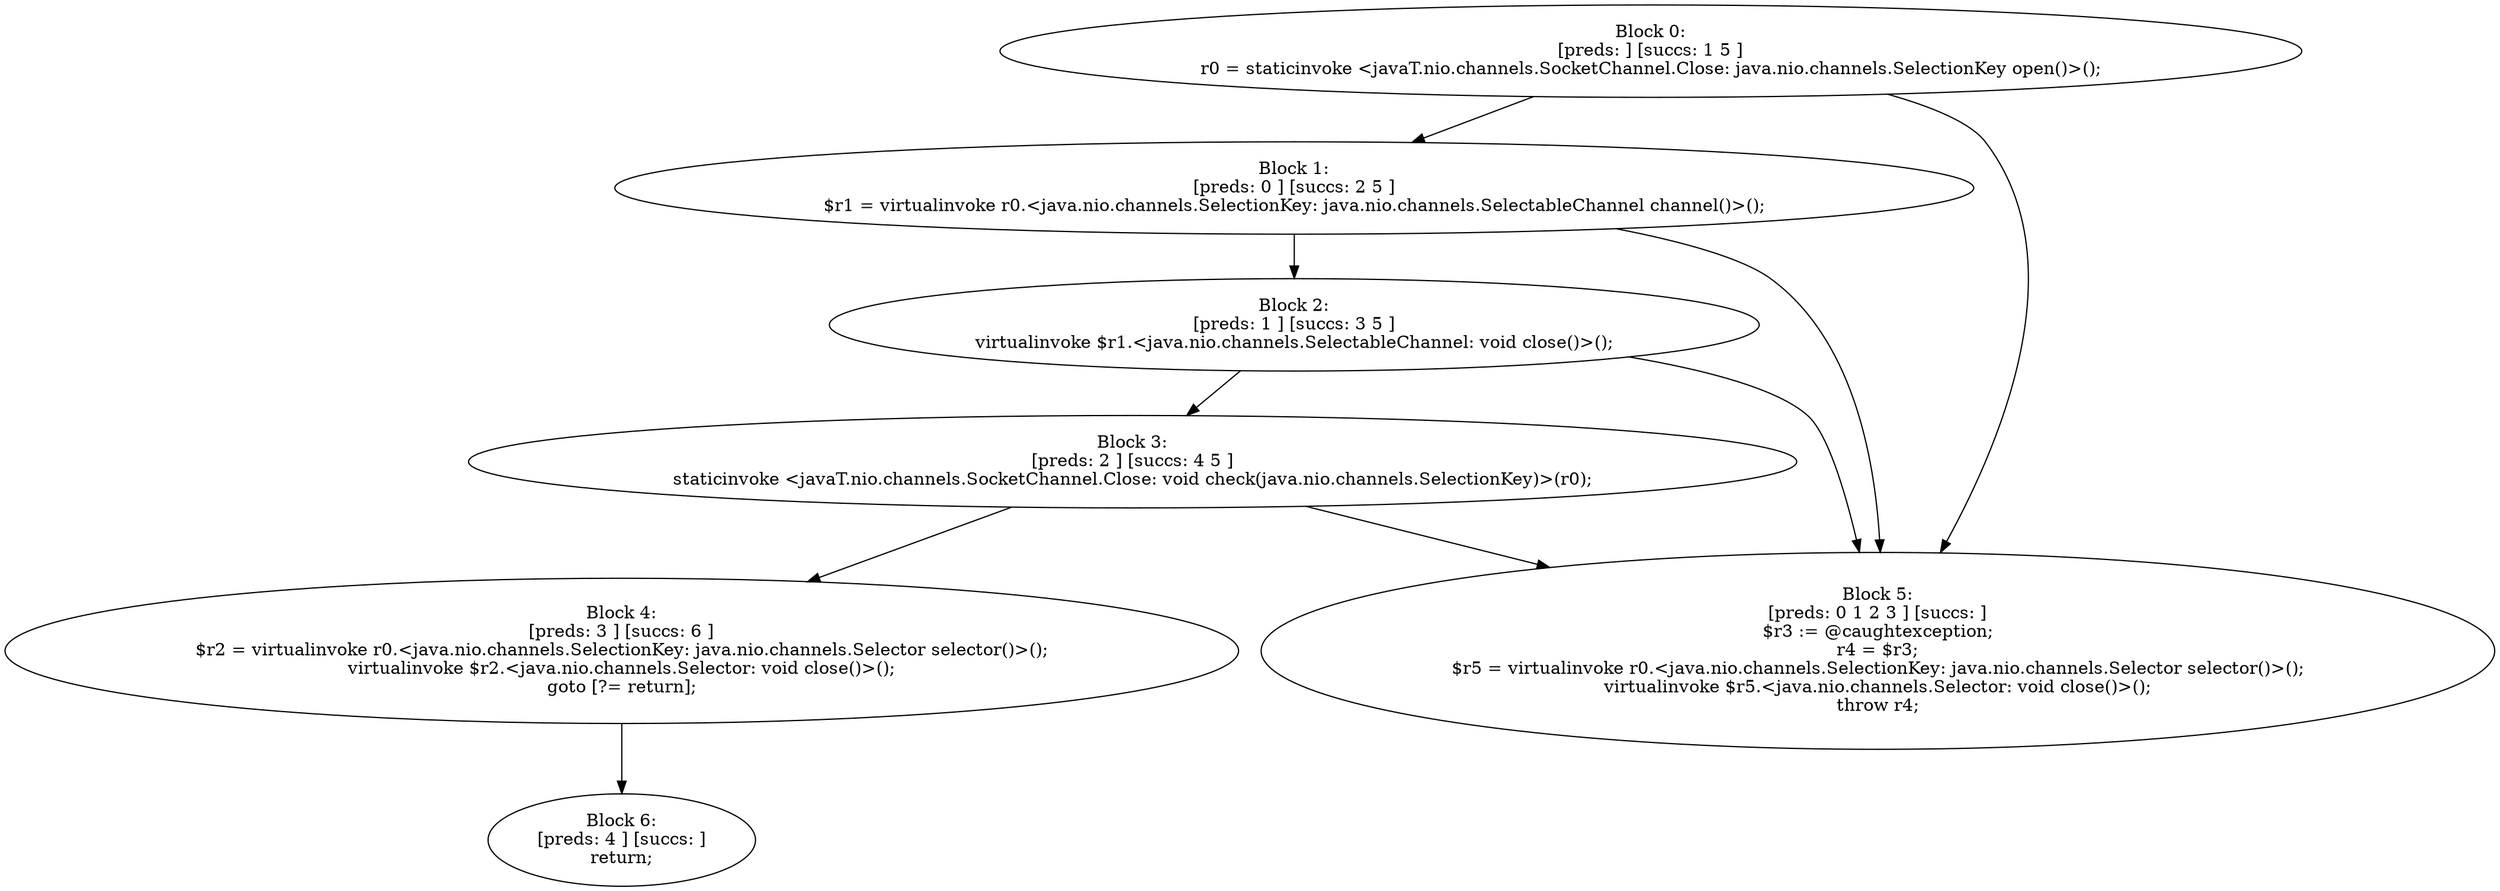digraph "unitGraph" {
    "Block 0:
[preds: ] [succs: 1 5 ]
r0 = staticinvoke <javaT.nio.channels.SocketChannel.Close: java.nio.channels.SelectionKey open()>();
"
    "Block 1:
[preds: 0 ] [succs: 2 5 ]
$r1 = virtualinvoke r0.<java.nio.channels.SelectionKey: java.nio.channels.SelectableChannel channel()>();
"
    "Block 2:
[preds: 1 ] [succs: 3 5 ]
virtualinvoke $r1.<java.nio.channels.SelectableChannel: void close()>();
"
    "Block 3:
[preds: 2 ] [succs: 4 5 ]
staticinvoke <javaT.nio.channels.SocketChannel.Close: void check(java.nio.channels.SelectionKey)>(r0);
"
    "Block 4:
[preds: 3 ] [succs: 6 ]
$r2 = virtualinvoke r0.<java.nio.channels.SelectionKey: java.nio.channels.Selector selector()>();
virtualinvoke $r2.<java.nio.channels.Selector: void close()>();
goto [?= return];
"
    "Block 5:
[preds: 0 1 2 3 ] [succs: ]
$r3 := @caughtexception;
r4 = $r3;
$r5 = virtualinvoke r0.<java.nio.channels.SelectionKey: java.nio.channels.Selector selector()>();
virtualinvoke $r5.<java.nio.channels.Selector: void close()>();
throw r4;
"
    "Block 6:
[preds: 4 ] [succs: ]
return;
"
    "Block 0:
[preds: ] [succs: 1 5 ]
r0 = staticinvoke <javaT.nio.channels.SocketChannel.Close: java.nio.channels.SelectionKey open()>();
"->"Block 1:
[preds: 0 ] [succs: 2 5 ]
$r1 = virtualinvoke r0.<java.nio.channels.SelectionKey: java.nio.channels.SelectableChannel channel()>();
";
    "Block 0:
[preds: ] [succs: 1 5 ]
r0 = staticinvoke <javaT.nio.channels.SocketChannel.Close: java.nio.channels.SelectionKey open()>();
"->"Block 5:
[preds: 0 1 2 3 ] [succs: ]
$r3 := @caughtexception;
r4 = $r3;
$r5 = virtualinvoke r0.<java.nio.channels.SelectionKey: java.nio.channels.Selector selector()>();
virtualinvoke $r5.<java.nio.channels.Selector: void close()>();
throw r4;
";
    "Block 1:
[preds: 0 ] [succs: 2 5 ]
$r1 = virtualinvoke r0.<java.nio.channels.SelectionKey: java.nio.channels.SelectableChannel channel()>();
"->"Block 2:
[preds: 1 ] [succs: 3 5 ]
virtualinvoke $r1.<java.nio.channels.SelectableChannel: void close()>();
";
    "Block 1:
[preds: 0 ] [succs: 2 5 ]
$r1 = virtualinvoke r0.<java.nio.channels.SelectionKey: java.nio.channels.SelectableChannel channel()>();
"->"Block 5:
[preds: 0 1 2 3 ] [succs: ]
$r3 := @caughtexception;
r4 = $r3;
$r5 = virtualinvoke r0.<java.nio.channels.SelectionKey: java.nio.channels.Selector selector()>();
virtualinvoke $r5.<java.nio.channels.Selector: void close()>();
throw r4;
";
    "Block 2:
[preds: 1 ] [succs: 3 5 ]
virtualinvoke $r1.<java.nio.channels.SelectableChannel: void close()>();
"->"Block 3:
[preds: 2 ] [succs: 4 5 ]
staticinvoke <javaT.nio.channels.SocketChannel.Close: void check(java.nio.channels.SelectionKey)>(r0);
";
    "Block 2:
[preds: 1 ] [succs: 3 5 ]
virtualinvoke $r1.<java.nio.channels.SelectableChannel: void close()>();
"->"Block 5:
[preds: 0 1 2 3 ] [succs: ]
$r3 := @caughtexception;
r4 = $r3;
$r5 = virtualinvoke r0.<java.nio.channels.SelectionKey: java.nio.channels.Selector selector()>();
virtualinvoke $r5.<java.nio.channels.Selector: void close()>();
throw r4;
";
    "Block 3:
[preds: 2 ] [succs: 4 5 ]
staticinvoke <javaT.nio.channels.SocketChannel.Close: void check(java.nio.channels.SelectionKey)>(r0);
"->"Block 4:
[preds: 3 ] [succs: 6 ]
$r2 = virtualinvoke r0.<java.nio.channels.SelectionKey: java.nio.channels.Selector selector()>();
virtualinvoke $r2.<java.nio.channels.Selector: void close()>();
goto [?= return];
";
    "Block 3:
[preds: 2 ] [succs: 4 5 ]
staticinvoke <javaT.nio.channels.SocketChannel.Close: void check(java.nio.channels.SelectionKey)>(r0);
"->"Block 5:
[preds: 0 1 2 3 ] [succs: ]
$r3 := @caughtexception;
r4 = $r3;
$r5 = virtualinvoke r0.<java.nio.channels.SelectionKey: java.nio.channels.Selector selector()>();
virtualinvoke $r5.<java.nio.channels.Selector: void close()>();
throw r4;
";
    "Block 4:
[preds: 3 ] [succs: 6 ]
$r2 = virtualinvoke r0.<java.nio.channels.SelectionKey: java.nio.channels.Selector selector()>();
virtualinvoke $r2.<java.nio.channels.Selector: void close()>();
goto [?= return];
"->"Block 6:
[preds: 4 ] [succs: ]
return;
";
}
